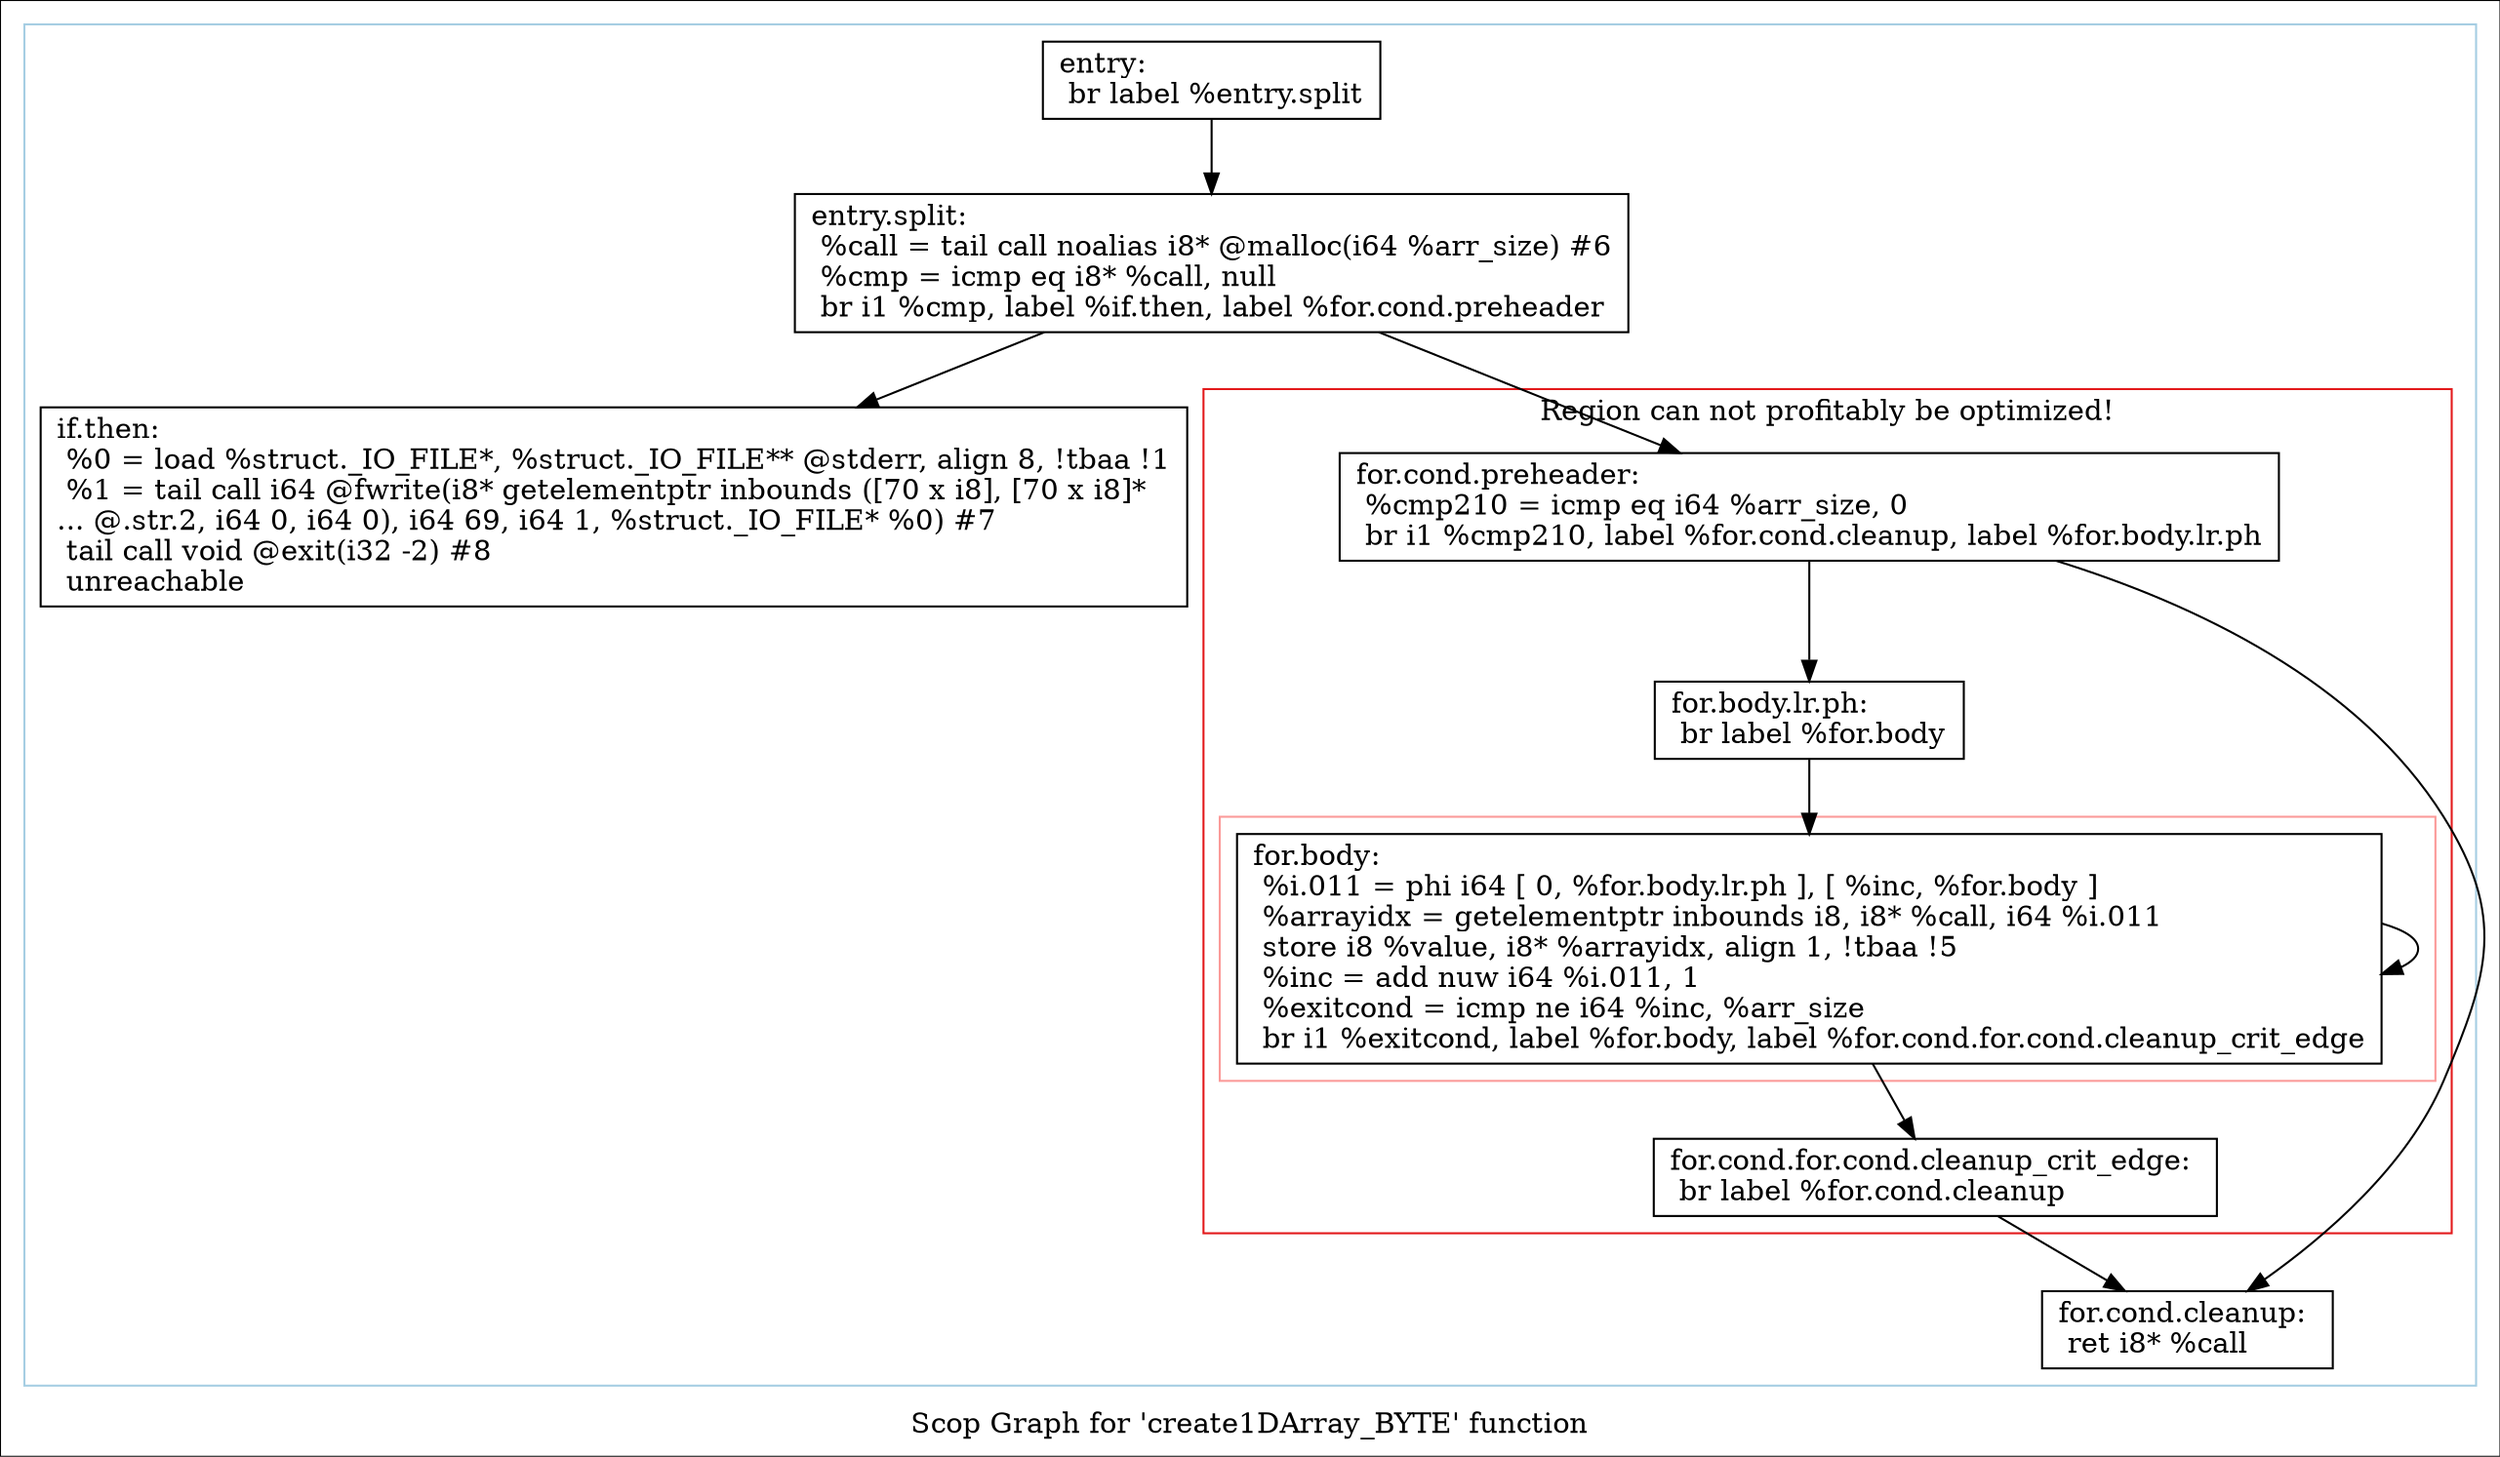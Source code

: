 digraph "Scop Graph for 'create1DArray_BYTE' function" {
	label="Scop Graph for 'create1DArray_BYTE' function";

	Node0xc01db90 [shape=record,label="{entry:\l  br label %entry.split\l}"];
	Node0xc01db90 -> Node0xbfb5d10;
	Node0xbfb5d10 [shape=record,label="{entry.split:                                      \l  %call = tail call noalias i8* @malloc(i64 %arr_size) #6\l  %cmp = icmp eq i8* %call, null\l  br i1 %cmp, label %if.then, label %for.cond.preheader\l}"];
	Node0xbfb5d10 -> Node0xbfc3ec0;
	Node0xbfb5d10 -> Node0xc0321a0;
	Node0xbfc3ec0 [shape=record,label="{if.then:                                          \l  %0 = load %struct._IO_FILE*, %struct._IO_FILE** @stderr, align 8, !tbaa !1\l  %1 = tail call i64 @fwrite(i8* getelementptr inbounds ([70 x i8], [70 x i8]*\l... @.str.2, i64 0, i64 0), i64 69, i64 1, %struct._IO_FILE* %0) #7\l  tail call void @exit(i32 -2) #8\l  unreachable\l}"];
	Node0xc0321a0 [shape=record,label="{for.cond.preheader:                               \l  %cmp210 = icmp eq i64 %arr_size, 0\l  br i1 %cmp210, label %for.cond.cleanup, label %for.body.lr.ph\l}"];
	Node0xc0321a0 -> Node0xbfb5d50;
	Node0xc0321a0 -> Node0xbfb7820;
	Node0xbfb5d50 [shape=record,label="{for.cond.cleanup:                                 \l  ret i8* %call\l}"];
	Node0xbfb7820 [shape=record,label="{for.body.lr.ph:                                   \l  br label %for.body\l}"];
	Node0xbfb7820 -> Node0xc01d430;
	Node0xc01d430 [shape=record,label="{for.body:                                         \l  %i.011 = phi i64 [ 0, %for.body.lr.ph ], [ %inc, %for.body ]\l  %arrayidx = getelementptr inbounds i8, i8* %call, i64 %i.011\l  store i8 %value, i8* %arrayidx, align 1, !tbaa !5\l  %inc = add nuw i64 %i.011, 1\l  %exitcond = icmp ne i64 %inc, %arr_size\l  br i1 %exitcond, label %for.body, label %for.cond.for.cond.cleanup_crit_edge\l}"];
	Node0xc01d430 -> Node0xc01d430[constraint=false];
	Node0xc01d430 -> Node0xbfd04a0;
	Node0xbfd04a0 [shape=record,label="{for.cond.for.cond.cleanup_crit_edge:              \l  br label %for.cond.cleanup\l}"];
	Node0xbfd04a0 -> Node0xbfb5d50;
	colorscheme = "paired12"
        subgraph cluster_0xc02f3a0 {
          label = "";
          style = solid;
          color = 1
          subgraph cluster_0xbfd9ad0 {
            label = "Region can not profitably be optimized!";
            style = solid;
            color = 6
            subgraph cluster_0xbfb94d0 {
              label = "";
              style = solid;
              color = 5
              Node0xc01d430;
            }
            Node0xc0321a0;
            Node0xbfb7820;
            Node0xbfd04a0;
          }
          Node0xc01db90;
          Node0xbfb5d10;
          Node0xbfc3ec0;
          Node0xbfb5d50;
        }
}
